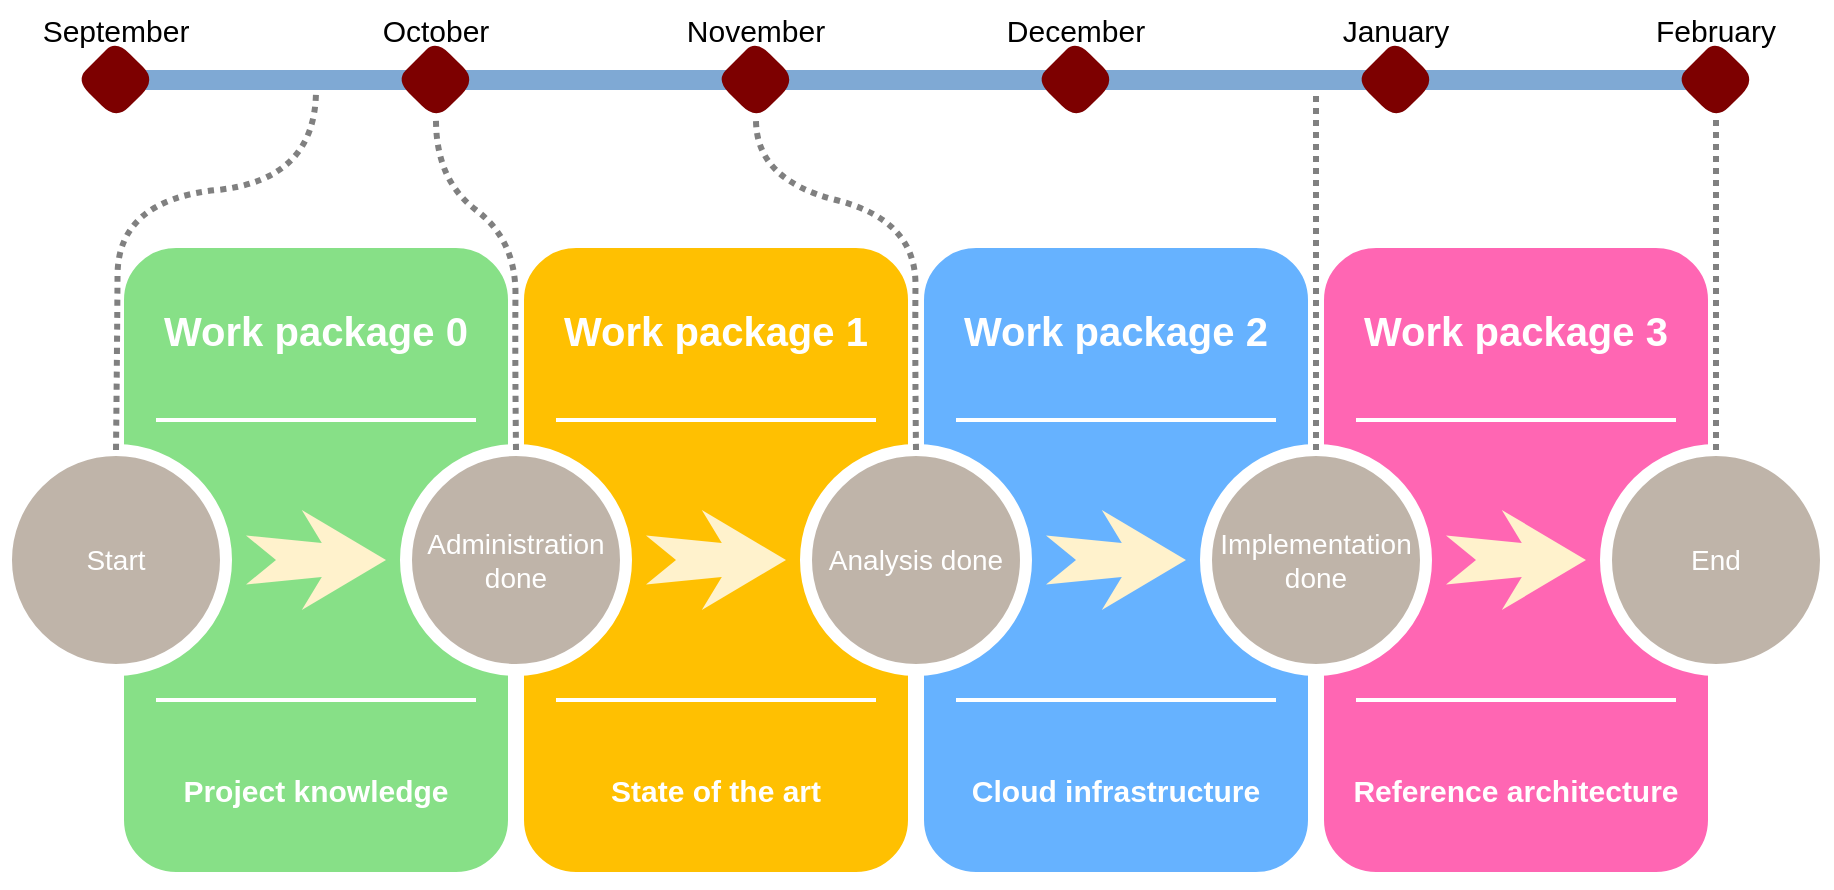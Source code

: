 <mxfile version="22.0.2" type="device">
  <diagram name="Page-1" id="12e1b939-464a-85fe-373e-61e167be1490">
    <mxGraphModel dx="1036" dy="606" grid="1" gridSize="10" guides="1" tooltips="1" connect="1" arrows="1" fold="1" page="1" pageScale="1.5" pageWidth="827" pageHeight="1169" background="none" math="0" shadow="0">
      <root>
        <mxCell id="0" />
        <mxCell id="1" parent="0" />
        <mxCell id="eyLyEnKpjBDCD3jTa-gf-6" value="" style="endArrow=none;html=1;rounded=0;strokeWidth=10;fillColor=#647687;strokeColor=#7FA9D4;startArrow=none;startFill=0;endFill=0;" parent="1" edge="1">
          <mxGeometry width="50" height="50" relative="1" as="geometry">
            <mxPoint x="400" y="320" as="sourcePoint" />
            <mxPoint x="560" y="320" as="targetPoint" />
          </mxGeometry>
        </mxCell>
        <mxCell id="eyLyEnKpjBDCD3jTa-gf-7" value="" style="endArrow=none;html=1;rounded=0;strokeWidth=10;fillColor=#647687;strokeColor=#7FA9D4;startArrow=none;startFill=0;endFill=0;" parent="1" edge="1">
          <mxGeometry width="50" height="50" relative="1" as="geometry">
            <mxPoint x="560" y="320" as="sourcePoint" />
            <mxPoint x="720" y="320" as="targetPoint" />
          </mxGeometry>
        </mxCell>
        <mxCell id="eyLyEnKpjBDCD3jTa-gf-8" value="" style="endArrow=none;html=1;rounded=0;strokeWidth=10;fillColor=#647687;strokeColor=#7FA9D4;startArrow=none;startFill=0;endFill=0;" parent="1" edge="1">
          <mxGeometry width="50" height="50" relative="1" as="geometry">
            <mxPoint x="720" y="320" as="sourcePoint" />
            <mxPoint x="880" y="320" as="targetPoint" />
          </mxGeometry>
        </mxCell>
        <mxCell id="eyLyEnKpjBDCD3jTa-gf-3" value="" style="endArrow=none;html=1;rounded=0;strokeWidth=10;fillColor=#647687;strokeColor=#7FA9D4;startArrow=none;startFill=0;endFill=0;" parent="1" edge="1">
          <mxGeometry width="50" height="50" relative="1" as="geometry">
            <mxPoint x="240" y="320" as="sourcePoint" />
            <mxPoint x="400" y="320" as="targetPoint" />
          </mxGeometry>
        </mxCell>
        <mxCell id="eyLyEnKpjBDCD3jTa-gf-2" value="" style="endArrow=none;html=1;rounded=0;strokeWidth=10;fillColor=#647687;strokeColor=#7FA9D4;startArrow=none;startFill=0;endFill=0;endSize=6;" parent="1" edge="1">
          <mxGeometry width="50" height="50" relative="1" as="geometry">
            <mxPoint x="80" y="320" as="sourcePoint" />
            <mxPoint x="240" y="320" as="targetPoint" />
          </mxGeometry>
        </mxCell>
        <mxCell id="60da8b9f42644d3a-2" value="" style="whiteSpace=wrap;html=1;rounded=1;shadow=0;strokeWidth=8;fontSize=20;align=center;fillColor=#87E087;strokeColor=#FFFFFF;" parent="1" vertex="1">
          <mxGeometry x="80" y="400" width="200" height="320" as="geometry" />
        </mxCell>
        <mxCell id="60da8b9f42644d3a-3" value="Work package 0" style="text;html=1;strokeColor=none;fillColor=none;align=center;verticalAlign=middle;whiteSpace=wrap;rounded=0;shadow=0;fontSize=20;fontColor=#FFFFFF;fontStyle=1" parent="1" vertex="1">
          <mxGeometry x="80" y="410" width="200" height="70" as="geometry" />
        </mxCell>
        <mxCell id="60da8b9f42644d3a-4" value="Project knowledge" style="text;html=1;strokeColor=none;fillColor=none;align=center;verticalAlign=middle;whiteSpace=wrap;rounded=0;shadow=0;fontSize=15;fontColor=#FFFFFF;fontStyle=1" parent="1" vertex="1">
          <mxGeometry x="80" y="640" width="200" height="70" as="geometry" />
        </mxCell>
        <mxCell id="60da8b9f42644d3a-6" value="" style="line;strokeWidth=2;html=1;rounded=0;shadow=0;fontSize=27;align=center;fillColor=none;strokeColor=#FFFFFF;" parent="1" vertex="1">
          <mxGeometry x="100" y="480" width="160" height="20" as="geometry" />
        </mxCell>
        <mxCell id="60da8b9f42644d3a-7" value="" style="line;strokeWidth=2;html=1;rounded=0;shadow=0;fontSize=27;align=center;fillColor=none;strokeColor=#FFFFFF;" parent="1" vertex="1">
          <mxGeometry x="100" y="620" width="160" height="20" as="geometry" />
        </mxCell>
        <mxCell id="60da8b9f42644d3a-9" value="" style="html=1;shadow=0;dashed=0;align=center;verticalAlign=middle;shape=mxgraph.arrows2.stylisedArrow;dy=0.66;dx=32.1;notch=15;feather=0.51;rounded=0;strokeWidth=1;fontSize=27;strokeColor=none;fillColor=#fff2cc;" parent="1" vertex="1">
          <mxGeometry x="145" y="535" width="70" height="50" as="geometry" />
        </mxCell>
        <mxCell id="OCtpXQh2a2ZLi8rAsqvA-3" value="Literature search" style="text;html=1;strokeColor=none;fillColor=none;align=center;verticalAlign=middle;whiteSpace=wrap;rounded=0;shadow=0;fontSize=15;fontColor=#FFFFFF;fontStyle=1" parent="1" vertex="1">
          <mxGeometry x="280" y="640" width="200" height="70" as="geometry" />
        </mxCell>
        <mxCell id="OCtpXQh2a2ZLi8rAsqvA-4" value="" style="line;strokeWidth=2;html=1;rounded=0;shadow=0;fontSize=27;align=center;fillColor=none;strokeColor=#FFFFFF;" parent="1" vertex="1">
          <mxGeometry x="300" y="480" width="160" height="20" as="geometry" />
        </mxCell>
        <mxCell id="OCtpXQh2a2ZLi8rAsqvA-5" value="" style="line;strokeWidth=2;html=1;rounded=0;shadow=0;fontSize=27;align=center;fillColor=none;strokeColor=#FFFFFF;" parent="1" vertex="1">
          <mxGeometry x="300" y="620" width="160" height="20" as="geometry" />
        </mxCell>
        <mxCell id="OCtpXQh2a2ZLi8rAsqvA-7" value="" style="whiteSpace=wrap;html=1;rounded=1;shadow=0;strokeWidth=8;fontSize=20;align=center;fillColor=#FFC001;strokeColor=#FFFFFF;" parent="1" vertex="1">
          <mxGeometry x="280" y="400" width="200" height="320" as="geometry" />
        </mxCell>
        <mxCell id="OCtpXQh2a2ZLi8rAsqvA-9" value="State of the art" style="text;html=1;strokeColor=none;fillColor=none;align=center;verticalAlign=middle;whiteSpace=wrap;rounded=0;shadow=0;fontSize=15;fontColor=#FFFFFF;fontStyle=1" parent="1" vertex="1">
          <mxGeometry x="280" y="640" width="200" height="70" as="geometry" />
        </mxCell>
        <mxCell id="OCtpXQh2a2ZLi8rAsqvA-11" value="" style="line;strokeWidth=2;html=1;rounded=0;shadow=0;fontSize=27;align=center;fillColor=none;strokeColor=#FFFFFF;" parent="1" vertex="1">
          <mxGeometry x="300" y="620" width="160" height="20" as="geometry" />
        </mxCell>
        <mxCell id="OCtpXQh2a2ZLi8rAsqvA-13" value="Administration done" style="ellipse;whiteSpace=wrap;html=1;rounded=0;shadow=0;strokeWidth=6;fontSize=14;align=center;fillColor=#BFB4A9;strokeColor=#FFFFFF;fontColor=#FFFFFF;fontStyle=0" parent="1" vertex="1">
          <mxGeometry x="225" y="505" width="110" height="110" as="geometry" />
        </mxCell>
        <mxCell id="OCtpXQh2a2ZLi8rAsqvA-14" value="" style="whiteSpace=wrap;html=1;rounded=1;shadow=0;strokeWidth=8;fontSize=20;align=center;fillColor=#66B2FF;strokeColor=#FFFFFF;" parent="1" vertex="1">
          <mxGeometry x="480" y="400" width="200" height="320" as="geometry" />
        </mxCell>
        <mxCell id="OCtpXQh2a2ZLi8rAsqvA-15" value="Work package 2" style="text;html=1;strokeColor=none;fillColor=none;align=center;verticalAlign=middle;whiteSpace=wrap;rounded=0;shadow=0;fontSize=20;fontColor=#FFFFFF;fontStyle=1" parent="1" vertex="1">
          <mxGeometry x="480" y="410" width="200" height="70" as="geometry" />
        </mxCell>
        <mxCell id="OCtpXQh2a2ZLi8rAsqvA-16" value="Cloud infrastructure" style="text;html=1;strokeColor=none;fillColor=none;align=center;verticalAlign=middle;whiteSpace=wrap;rounded=0;shadow=0;fontSize=15;fontColor=#FFFFFF;fontStyle=1" parent="1" vertex="1">
          <mxGeometry x="480" y="640" width="200" height="70" as="geometry" />
        </mxCell>
        <mxCell id="OCtpXQh2a2ZLi8rAsqvA-17" value="" style="line;strokeWidth=2;html=1;rounded=0;shadow=0;fontSize=27;align=center;fillColor=none;strokeColor=#FFFFFF;" parent="1" vertex="1">
          <mxGeometry x="500" y="480" width="160" height="20" as="geometry" />
        </mxCell>
        <mxCell id="OCtpXQh2a2ZLi8rAsqvA-18" value="" style="line;strokeWidth=2;html=1;rounded=0;shadow=0;fontSize=27;align=center;fillColor=none;strokeColor=#FFFFFF;" parent="1" vertex="1">
          <mxGeometry x="500" y="620" width="160" height="20" as="geometry" />
        </mxCell>
        <mxCell id="OCtpXQh2a2ZLi8rAsqvA-20" value="" style="whiteSpace=wrap;html=1;rounded=1;shadow=0;strokeWidth=8;fontSize=20;align=center;fillColor=#FF66B3;strokeColor=#FFFFFF;" parent="1" vertex="1">
          <mxGeometry x="680" y="400" width="200" height="320" as="geometry" />
        </mxCell>
        <mxCell id="OCtpXQh2a2ZLi8rAsqvA-21" value="Work package 3" style="text;html=1;strokeColor=none;fillColor=none;align=center;verticalAlign=middle;whiteSpace=wrap;rounded=0;shadow=0;fontSize=20;fontColor=#FFFFFF;fontStyle=1" parent="1" vertex="1">
          <mxGeometry x="680" y="410" width="200" height="70" as="geometry" />
        </mxCell>
        <mxCell id="OCtpXQh2a2ZLi8rAsqvA-22" value="Reference architecture" style="text;html=1;strokeColor=none;fillColor=none;align=center;verticalAlign=middle;whiteSpace=wrap;rounded=0;shadow=0;fontSize=15;fontColor=#FFFFFF;fontStyle=1" parent="1" vertex="1">
          <mxGeometry x="680" y="640" width="200" height="70" as="geometry" />
        </mxCell>
        <mxCell id="OCtpXQh2a2ZLi8rAsqvA-23" value="" style="line;strokeWidth=2;html=1;rounded=0;shadow=0;fontSize=27;align=center;fillColor=none;strokeColor=#FFFFFF;" parent="1" vertex="1">
          <mxGeometry x="700" y="480" width="160" height="20" as="geometry" />
        </mxCell>
        <mxCell id="OCtpXQh2a2ZLi8rAsqvA-24" value="" style="line;strokeWidth=2;html=1;rounded=0;shadow=0;fontSize=27;align=center;fillColor=none;strokeColor=#FFFFFF;" parent="1" vertex="1">
          <mxGeometry x="700" y="620" width="160" height="20" as="geometry" />
        </mxCell>
        <mxCell id="OCtpXQh2a2ZLi8rAsqvA-26" value="Start" style="ellipse;whiteSpace=wrap;html=1;rounded=0;shadow=0;strokeWidth=6;fontSize=14;align=center;fillColor=#BFB4A9;strokeColor=#FFFFFF;fontColor=#FFFFFF;fontStyle=0" parent="1" vertex="1">
          <mxGeometry x="25" y="505" width="110" height="110" as="geometry" />
        </mxCell>
        <mxCell id="OCtpXQh2a2ZLi8rAsqvA-28" value="" style="html=1;shadow=0;dashed=0;align=center;verticalAlign=middle;shape=mxgraph.arrows2.stylisedArrow;dy=0.66;dx=32.1;notch=15;feather=0.51;rounded=0;strokeWidth=1;fontSize=27;strokeColor=none;fillColor=#fff2cc;" parent="1" vertex="1">
          <mxGeometry x="345" y="535" width="70" height="50" as="geometry" />
        </mxCell>
        <mxCell id="OCtpXQh2a2ZLi8rAsqvA-29" value="" style="html=1;shadow=0;dashed=0;align=center;verticalAlign=middle;shape=mxgraph.arrows2.stylisedArrow;dy=0.66;dx=32.1;notch=15;feather=0.51;rounded=0;strokeWidth=1;fontSize=27;strokeColor=none;fillColor=#fff2cc;" parent="1" vertex="1">
          <mxGeometry x="545" y="535" width="70" height="50" as="geometry" />
        </mxCell>
        <mxCell id="OCtpXQh2a2ZLi8rAsqvA-30" value="" style="html=1;shadow=0;dashed=0;align=center;verticalAlign=middle;shape=mxgraph.arrows2.stylisedArrow;dy=0.66;dx=32.1;notch=15;feather=0.51;rounded=0;strokeWidth=1;fontSize=27;strokeColor=none;fillColor=#fff2cc;" parent="1" vertex="1">
          <mxGeometry x="745" y="535" width="70" height="50" as="geometry" />
        </mxCell>
        <mxCell id="OCtpXQh2a2ZLi8rAsqvA-31" value="Analysis done" style="ellipse;whiteSpace=wrap;html=1;rounded=0;shadow=0;strokeWidth=6;fontSize=14;align=center;fillColor=#BFB4A9;strokeColor=#FFFFFF;fontColor=#FFFFFF;fontStyle=0" parent="1" vertex="1">
          <mxGeometry x="425" y="505" width="110" height="110" as="geometry" />
        </mxCell>
        <mxCell id="OCtpXQh2a2ZLi8rAsqvA-32" value="Implementation done" style="ellipse;whiteSpace=wrap;html=1;rounded=0;shadow=0;strokeWidth=6;fontSize=14;align=center;fillColor=#BFB4A9;strokeColor=#FFFFFF;fontColor=#FFFFFF;fontStyle=0" parent="1" vertex="1">
          <mxGeometry x="625" y="505" width="110" height="110" as="geometry" />
        </mxCell>
        <mxCell id="OCtpXQh2a2ZLi8rAsqvA-33" value="End" style="ellipse;whiteSpace=wrap;html=1;rounded=0;shadow=0;strokeWidth=6;fontSize=14;align=center;fillColor=#BFB4A9;strokeColor=#FFFFFF;fontColor=#FFFFFF;fontStyle=0" parent="1" vertex="1">
          <mxGeometry x="825" y="505" width="110" height="110" as="geometry" />
        </mxCell>
        <mxCell id="OCtpXQh2a2ZLi8rAsqvA-40" value="Work package 1" style="text;html=1;strokeColor=none;fillColor=none;align=center;verticalAlign=middle;whiteSpace=wrap;rounded=0;shadow=0;fontSize=20;fontColor=#FFFFFF;fontStyle=1" parent="1" vertex="1">
          <mxGeometry x="280" y="410" width="200" height="70" as="geometry" />
        </mxCell>
        <mxCell id="OCtpXQh2a2ZLi8rAsqvA-41" value="" style="line;strokeWidth=2;html=1;rounded=0;shadow=0;fontSize=27;align=center;fillColor=none;strokeColor=#FFFFFF;" parent="1" vertex="1">
          <mxGeometry x="300" y="480" width="160" height="20" as="geometry" />
        </mxCell>
        <mxCell id="OCtpXQh2a2ZLi8rAsqvA-45" value="" style="rhombus;whiteSpace=wrap;html=1;fillColor=#7D0000;strokeColor=none;fontColor=#ffffff;rounded=1;" parent="1" vertex="1">
          <mxGeometry x="860" y="300" width="40" height="40" as="geometry" />
        </mxCell>
        <mxCell id="OCtpXQh2a2ZLi8rAsqvA-47" value="September" style="text;html=1;strokeColor=none;fillColor=none;align=center;verticalAlign=middle;whiteSpace=wrap;rounded=0;fontSize=15;" parent="1" vertex="1">
          <mxGeometry x="50" y="280" width="60" height="30" as="geometry" />
        </mxCell>
        <mxCell id="OCtpXQh2a2ZLi8rAsqvA-48" value="October" style="text;html=1;strokeColor=none;fillColor=none;align=center;verticalAlign=middle;whiteSpace=wrap;rounded=0;fontSize=15;" parent="1" vertex="1">
          <mxGeometry x="210" y="280" width="60" height="30" as="geometry" />
        </mxCell>
        <mxCell id="OCtpXQh2a2ZLi8rAsqvA-49" value="November" style="text;html=1;strokeColor=none;fillColor=none;align=center;verticalAlign=middle;whiteSpace=wrap;rounded=0;fontSize=15;" parent="1" vertex="1">
          <mxGeometry x="370" y="280" width="60" height="30" as="geometry" />
        </mxCell>
        <mxCell id="OCtpXQh2a2ZLi8rAsqvA-50" value="December" style="text;html=1;strokeColor=none;fillColor=none;align=center;verticalAlign=middle;whiteSpace=wrap;rounded=0;fontSize=15;" parent="1" vertex="1">
          <mxGeometry x="530" y="280" width="60" height="30" as="geometry" />
        </mxCell>
        <mxCell id="OCtpXQh2a2ZLi8rAsqvA-51" value="January" style="text;html=1;strokeColor=none;fillColor=none;align=center;verticalAlign=middle;whiteSpace=wrap;rounded=0;fontSize=15;" parent="1" vertex="1">
          <mxGeometry x="690" y="280" width="60" height="30" as="geometry" />
        </mxCell>
        <mxCell id="OCtpXQh2a2ZLi8rAsqvA-52" value="February" style="text;html=1;strokeColor=none;fillColor=none;align=center;verticalAlign=middle;whiteSpace=wrap;rounded=0;fontSize=15;" parent="1" vertex="1">
          <mxGeometry x="850" y="280" width="60" height="30" as="geometry" />
        </mxCell>
        <mxCell id="OCtpXQh2a2ZLi8rAsqvA-35" value="" style="rhombus;whiteSpace=wrap;html=1;fillColor=#7D0000;strokeColor=none;fontColor=#ffffff;rounded=1;" parent="1" vertex="1">
          <mxGeometry x="60" y="300" width="40" height="40" as="geometry" />
        </mxCell>
        <mxCell id="OCtpXQh2a2ZLi8rAsqvA-75" value="" style="endArrow=none;dashed=1;html=1;dashPattern=1 1;strokeWidth=3;rounded=0;strokeColor=#808080;entryX=0.5;entryY=1;entryDx=0;entryDy=0;" parent="1" target="OCtpXQh2a2ZLi8rAsqvA-45" edge="1">
          <mxGeometry width="50" height="50" relative="1" as="geometry">
            <mxPoint x="880" y="505" as="sourcePoint" />
            <mxPoint x="879.3" y="351.56" as="targetPoint" />
          </mxGeometry>
        </mxCell>
        <mxCell id="OCtpXQh2a2ZLi8rAsqvA-43" value="" style="rhombus;whiteSpace=wrap;html=1;fillColor=#7D0000;strokeColor=none;fontColor=#ffffff;rounded=1;" parent="1" vertex="1">
          <mxGeometry x="220" y="300" width="40" height="40" as="geometry" />
        </mxCell>
        <mxCell id="OCtpXQh2a2ZLi8rAsqvA-54" value="" style="rhombus;whiteSpace=wrap;html=1;fillColor=#7D0000;strokeColor=none;fontColor=#ffffff;rounded=1;strokeWidth=1;" parent="1" vertex="1">
          <mxGeometry x="380" y="300" width="40" height="40" as="geometry" />
        </mxCell>
        <mxCell id="OCtpXQh2a2ZLi8rAsqvA-56" value="" style="rhombus;whiteSpace=wrap;html=1;fillColor=#7D0000;strokeColor=none;fontColor=#ffffff;rounded=1;" parent="1" vertex="1">
          <mxGeometry x="540" y="300" width="40" height="40" as="geometry" />
        </mxCell>
        <mxCell id="OCtpXQh2a2ZLi8rAsqvA-58" value="" style="rhombus;whiteSpace=wrap;html=1;fillColor=#7D0000;strokeColor=none;fontColor=#ffffff;rounded=1;" parent="1" vertex="1">
          <mxGeometry x="700" y="300" width="40" height="40" as="geometry" />
        </mxCell>
        <mxCell id="OCtpXQh2a2ZLi8rAsqvA-76" value="" style="curved=1;endArrow=none;html=1;rounded=0;dashed=1;dashPattern=1 1;strokeColor=#808080;strokeWidth=3;endFill=0;exitX=0.5;exitY=0;exitDx=0;exitDy=0;" parent="1" edge="1">
          <mxGeometry width="50" height="50" relative="1" as="geometry">
            <mxPoint x="80" y="505" as="sourcePoint" />
            <mxPoint x="180" y="325" as="targetPoint" />
            <Array as="points">
              <mxPoint x="80.53" y="455" />
              <mxPoint x="81" y="380" />
              <mxPoint x="180" y="370" />
            </Array>
          </mxGeometry>
        </mxCell>
        <mxCell id="eyLyEnKpjBDCD3jTa-gf-9" value="" style="curved=1;endArrow=none;html=1;rounded=0;dashed=1;dashPattern=1 1;strokeColor=#808080;strokeWidth=3;endFill=0;exitX=0.5;exitY=0;exitDx=0;exitDy=0;entryX=0.5;entryY=1;entryDx=0;entryDy=0;" parent="1" target="OCtpXQh2a2ZLi8rAsqvA-43" edge="1">
          <mxGeometry width="50" height="50" relative="1" as="geometry">
            <mxPoint x="280" y="505" as="sourcePoint" />
            <mxPoint x="180" y="325" as="targetPoint" />
            <Array as="points">
              <mxPoint x="279.47" y="455" />
              <mxPoint x="280" y="400" />
              <mxPoint x="240" y="370" />
            </Array>
          </mxGeometry>
        </mxCell>
        <mxCell id="eyLyEnKpjBDCD3jTa-gf-10" value="" style="curved=1;endArrow=none;html=1;rounded=0;dashed=1;dashPattern=1 1;strokeColor=#808080;strokeWidth=3;endFill=0;exitX=0.5;exitY=0;exitDx=0;exitDy=0;entryX=0.5;entryY=1;entryDx=0;entryDy=0;" parent="1" target="OCtpXQh2a2ZLi8rAsqvA-54" edge="1">
          <mxGeometry width="50" height="50" relative="1" as="geometry">
            <mxPoint x="480" y="505" as="sourcePoint" />
            <mxPoint x="440" y="340" as="targetPoint" />
            <Array as="points">
              <mxPoint x="479.47" y="455" />
              <mxPoint x="480" y="390" />
              <mxPoint x="400" y="370" />
            </Array>
          </mxGeometry>
        </mxCell>
        <mxCell id="eyLyEnKpjBDCD3jTa-gf-11" value="" style="endArrow=none;dashed=1;html=1;dashPattern=1 1;strokeWidth=3;rounded=0;strokeColor=#808080;exitX=0.5;exitY=0;exitDx=0;exitDy=0;" parent="1" edge="1">
          <mxGeometry width="50" height="50" relative="1" as="geometry">
            <mxPoint x="680" y="505" as="sourcePoint" />
            <mxPoint x="680" y="325" as="targetPoint" />
          </mxGeometry>
        </mxCell>
      </root>
    </mxGraphModel>
  </diagram>
</mxfile>
